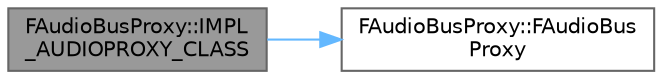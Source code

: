 digraph "FAudioBusProxy::IMPL_AUDIOPROXY_CLASS"
{
 // INTERACTIVE_SVG=YES
 // LATEX_PDF_SIZE
  bgcolor="transparent";
  edge [fontname=Helvetica,fontsize=10,labelfontname=Helvetica,labelfontsize=10];
  node [fontname=Helvetica,fontsize=10,shape=box,height=0.2,width=0.4];
  rankdir="LR";
  Node1 [id="Node000001",label="FAudioBusProxy::IMPL\l_AUDIOPROXY_CLASS",height=0.2,width=0.4,color="gray40", fillcolor="grey60", style="filled", fontcolor="black",tooltip=" "];
  Node1 -> Node2 [id="edge1_Node000001_Node000002",color="steelblue1",style="solid",tooltip=" "];
  Node2 [id="Node000002",label="FAudioBusProxy::FAudioBus\lProxy",height=0.2,width=0.4,color="grey40", fillcolor="white", style="filled",URL="$da/d4a/classFAudioBusProxy.html#aec2963a9c4d66c655f7e87c78fb3f769",tooltip=" "];
}
